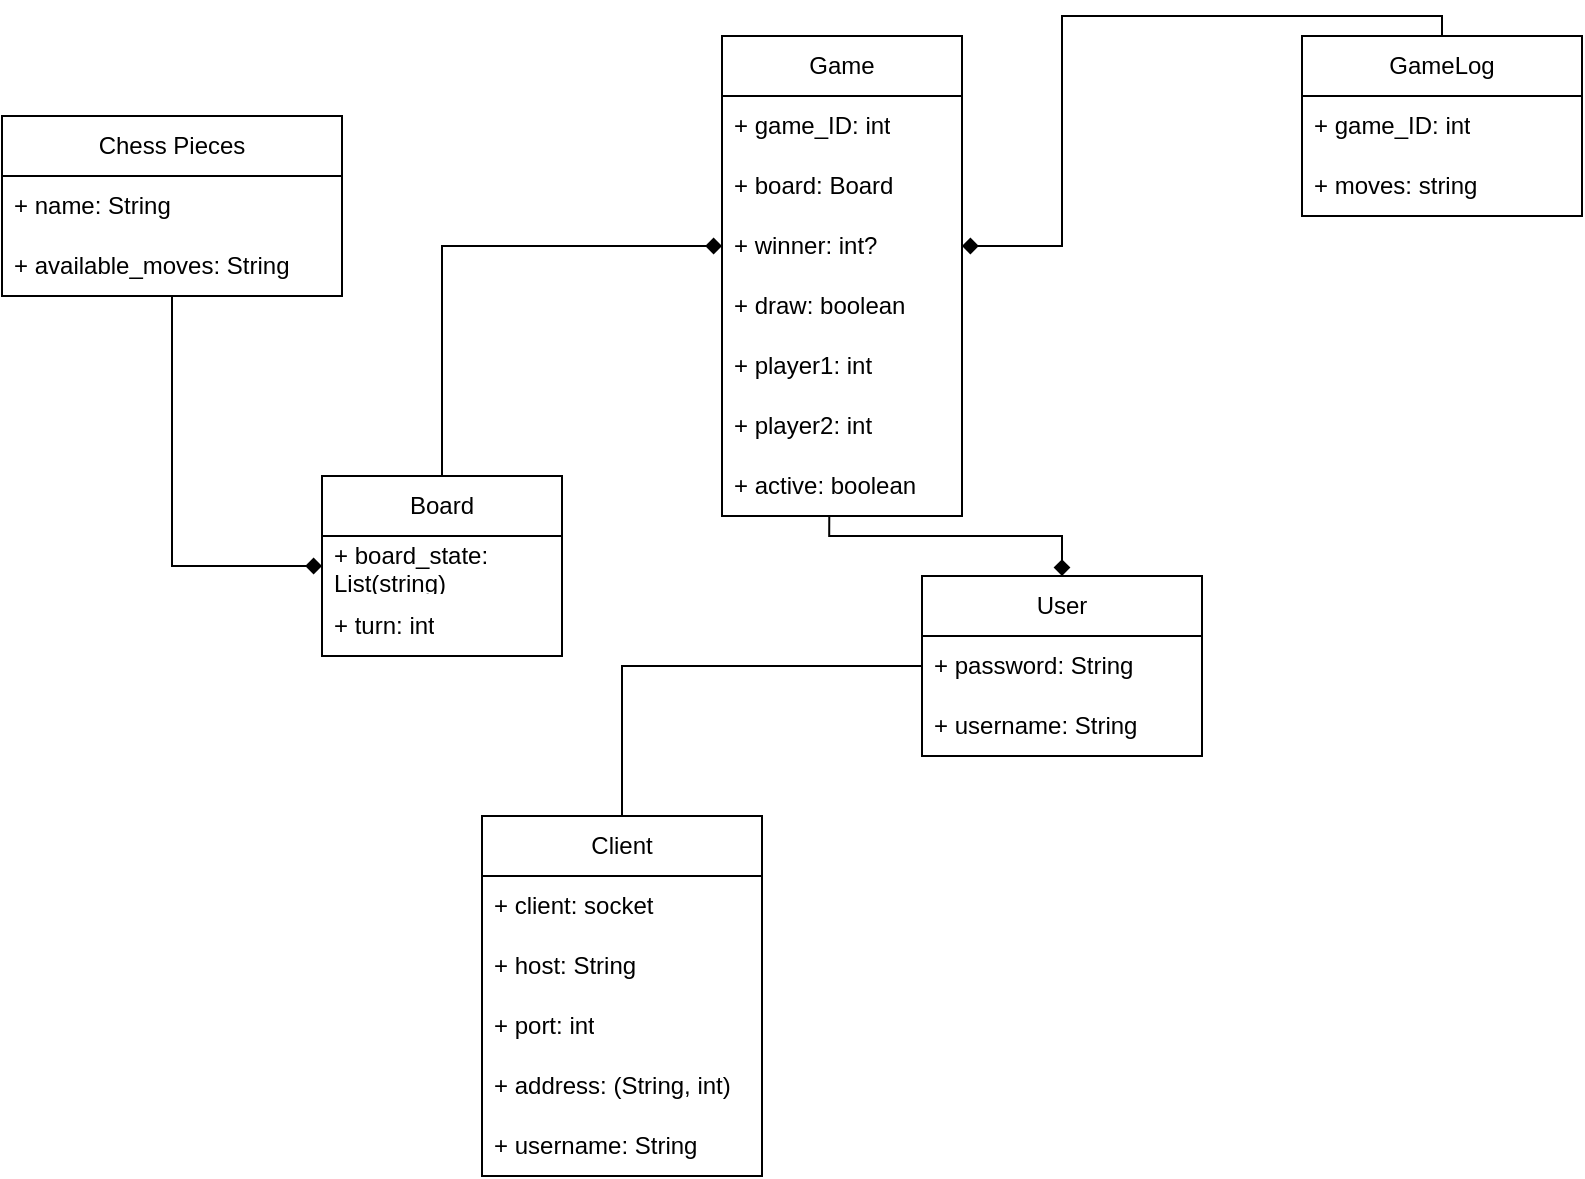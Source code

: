 <mxfile version="20.6.0" type="device"><diagram id="7uUFq4bRdRZwyGRK9Mv9" name="Page-1"><mxGraphModel dx="828" dy="720" grid="1" gridSize="10" guides="1" tooltips="1" connect="1" arrows="1" fold="1" page="1" pageScale="1" pageWidth="850" pageHeight="1100" math="0" shadow="0"><root><mxCell id="0"/><mxCell id="1" parent="0"/><mxCell id="R9Z2KMl9syC5v5YKR0ba-1" style="edgeStyle=orthogonalEdgeStyle;rounded=0;orthogonalLoop=1;jettySize=auto;html=1;endArrow=none;endFill=0;" edge="1" parent="1" source="RIGill2gcacmQcvyTNn8-17" target="RIGill2gcacmQcvyTNn8-31"><mxGeometry relative="1" as="geometry"/></mxCell><mxCell id="RIGill2gcacmQcvyTNn8-17" value="Client" style="swimlane;fontStyle=0;childLayout=stackLayout;horizontal=1;startSize=30;horizontalStack=0;resizeParent=1;resizeParentMax=0;resizeLast=0;collapsible=1;marginBottom=0;whiteSpace=wrap;html=1;" parent="1" vertex="1"><mxGeometry x="290" y="410" width="140" height="180" as="geometry"/></mxCell><mxCell id="RIGill2gcacmQcvyTNn8-18" value="+ client: socket" style="text;strokeColor=none;fillColor=none;align=left;verticalAlign=middle;spacingLeft=4;spacingRight=4;overflow=hidden;points=[[0,0.5],[1,0.5]];portConstraint=eastwest;rotatable=0;whiteSpace=wrap;html=1;" parent="RIGill2gcacmQcvyTNn8-17" vertex="1"><mxGeometry y="30" width="140" height="30" as="geometry"/></mxCell><mxCell id="RIGill2gcacmQcvyTNn8-19" value="+ host: String" style="text;strokeColor=none;fillColor=none;align=left;verticalAlign=middle;spacingLeft=4;spacingRight=4;overflow=hidden;points=[[0,0.5],[1,0.5]];portConstraint=eastwest;rotatable=0;whiteSpace=wrap;html=1;" parent="RIGill2gcacmQcvyTNn8-17" vertex="1"><mxGeometry y="60" width="140" height="30" as="geometry"/></mxCell><mxCell id="RIGill2gcacmQcvyTNn8-20" value="+ port: int" style="text;strokeColor=none;fillColor=none;align=left;verticalAlign=middle;spacingLeft=4;spacingRight=4;overflow=hidden;points=[[0,0.5],[1,0.5]];portConstraint=eastwest;rotatable=0;whiteSpace=wrap;html=1;" parent="RIGill2gcacmQcvyTNn8-17" vertex="1"><mxGeometry y="90" width="140" height="30" as="geometry"/></mxCell><mxCell id="RIGill2gcacmQcvyTNn8-26" value="+ address: (String, int)" style="text;strokeColor=none;fillColor=none;align=left;verticalAlign=middle;spacingLeft=4;spacingRight=4;overflow=hidden;points=[[0,0.5],[1,0.5]];portConstraint=eastwest;rotatable=0;whiteSpace=wrap;html=1;" parent="RIGill2gcacmQcvyTNn8-17" vertex="1"><mxGeometry y="120" width="140" height="30" as="geometry"/></mxCell><mxCell id="RIGill2gcacmQcvyTNn8-27" value="+ username: String" style="text;strokeColor=none;fillColor=none;align=left;verticalAlign=middle;spacingLeft=4;spacingRight=4;overflow=hidden;points=[[0,0.5],[1,0.5]];portConstraint=eastwest;rotatable=0;whiteSpace=wrap;html=1;" parent="RIGill2gcacmQcvyTNn8-17" vertex="1"><mxGeometry y="150" width="140" height="30" as="geometry"/></mxCell><mxCell id="RIGill2gcacmQcvyTNn8-78" style="edgeStyle=orthogonalEdgeStyle;rounded=0;orthogonalLoop=1;jettySize=auto;html=1;startArrow=diamond;startFill=1;endArrow=none;endFill=0;entryX=0.447;entryY=1;entryDx=0;entryDy=0;entryPerimeter=0;" parent="1" source="RIGill2gcacmQcvyTNn8-29" target="R9Z2KMl9syC5v5YKR0ba-2" edge="1"><mxGeometry relative="1" as="geometry"><mxPoint x="460" y="220" as="targetPoint"/><Array as="points"><mxPoint x="580" y="270"/><mxPoint x="464" y="270"/></Array></mxGeometry></mxCell><mxCell id="RIGill2gcacmQcvyTNn8-29" value="User" style="swimlane;fontStyle=0;childLayout=stackLayout;horizontal=1;startSize=30;horizontalStack=0;resizeParent=1;resizeParentMax=0;resizeLast=0;collapsible=1;marginBottom=0;whiteSpace=wrap;html=1;" parent="1" vertex="1"><mxGeometry x="510" y="290" width="140" height="90" as="geometry"/></mxCell><mxCell id="RIGill2gcacmQcvyTNn8-31" value="+ password: String" style="text;strokeColor=none;fillColor=none;align=left;verticalAlign=middle;spacingLeft=4;spacingRight=4;overflow=hidden;points=[[0,0.5],[1,0.5]];portConstraint=eastwest;rotatable=0;whiteSpace=wrap;html=1;" parent="RIGill2gcacmQcvyTNn8-29" vertex="1"><mxGeometry y="30" width="140" height="30" as="geometry"/></mxCell><mxCell id="RIGill2gcacmQcvyTNn8-44" value="+ username: String" style="text;strokeColor=none;fillColor=none;align=left;verticalAlign=middle;spacingLeft=4;spacingRight=4;overflow=hidden;points=[[0,0.5],[1,0.5]];portConstraint=eastwest;rotatable=0;whiteSpace=wrap;html=1;" parent="RIGill2gcacmQcvyTNn8-29" vertex="1"><mxGeometry y="60" width="140" height="30" as="geometry"/></mxCell><mxCell id="RIGill2gcacmQcvyTNn8-35" value="Game" style="swimlane;fontStyle=0;childLayout=stackLayout;horizontal=1;startSize=30;horizontalStack=0;resizeParent=1;resizeParentMax=0;resizeLast=0;collapsible=1;marginBottom=0;whiteSpace=wrap;html=1;" parent="1" vertex="1"><mxGeometry x="410" y="20" width="120" height="240" as="geometry"/></mxCell><mxCell id="RIGill2gcacmQcvyTNn8-37" value="+ game_ID: int" style="text;strokeColor=none;fillColor=none;align=left;verticalAlign=middle;spacingLeft=4;spacingRight=4;overflow=hidden;points=[[0,0.5],[1,0.5]];portConstraint=eastwest;rotatable=0;whiteSpace=wrap;html=1;" parent="RIGill2gcacmQcvyTNn8-35" vertex="1"><mxGeometry y="30" width="120" height="30" as="geometry"/></mxCell><mxCell id="RIGill2gcacmQcvyTNn8-36" value="+ board: Board" style="text;strokeColor=none;fillColor=none;align=left;verticalAlign=middle;spacingLeft=4;spacingRight=4;overflow=hidden;points=[[0,0.5],[1,0.5]];portConstraint=eastwest;rotatable=0;whiteSpace=wrap;html=1;" parent="RIGill2gcacmQcvyTNn8-35" vertex="1"><mxGeometry y="60" width="120" height="30" as="geometry"/></mxCell><mxCell id="RIGill2gcacmQcvyTNn8-38" value="+ winner: int?" style="text;strokeColor=none;fillColor=none;align=left;verticalAlign=middle;spacingLeft=4;spacingRight=4;overflow=hidden;points=[[0,0.5],[1,0.5]];portConstraint=eastwest;rotatable=0;whiteSpace=wrap;html=1;" parent="RIGill2gcacmQcvyTNn8-35" vertex="1"><mxGeometry y="90" width="120" height="30" as="geometry"/></mxCell><mxCell id="RIGill2gcacmQcvyTNn8-47" value="+ draw: boolean" style="text;strokeColor=none;fillColor=none;align=left;verticalAlign=middle;spacingLeft=4;spacingRight=4;overflow=hidden;points=[[0,0.5],[1,0.5]];portConstraint=eastwest;rotatable=0;whiteSpace=wrap;html=1;" parent="RIGill2gcacmQcvyTNn8-35" vertex="1"><mxGeometry y="120" width="120" height="30" as="geometry"/></mxCell><mxCell id="RIGill2gcacmQcvyTNn8-51" value="+ player1: int" style="text;strokeColor=none;fillColor=none;align=left;verticalAlign=middle;spacingLeft=4;spacingRight=4;overflow=hidden;points=[[0,0.5],[1,0.5]];portConstraint=eastwest;rotatable=0;whiteSpace=wrap;html=1;" parent="RIGill2gcacmQcvyTNn8-35" vertex="1"><mxGeometry y="150" width="120" height="30" as="geometry"/></mxCell><mxCell id="RIGill2gcacmQcvyTNn8-52" value="+ player2: int" style="text;strokeColor=none;fillColor=none;align=left;verticalAlign=middle;spacingLeft=4;spacingRight=4;overflow=hidden;points=[[0,0.5],[1,0.5]];portConstraint=eastwest;rotatable=0;whiteSpace=wrap;html=1;" parent="RIGill2gcacmQcvyTNn8-35" vertex="1"><mxGeometry y="180" width="120" height="30" as="geometry"/></mxCell><mxCell id="R9Z2KMl9syC5v5YKR0ba-2" value="+ active: boolean" style="text;strokeColor=none;fillColor=none;align=left;verticalAlign=middle;spacingLeft=4;spacingRight=4;overflow=hidden;points=[[0,0.5],[1,0.5]];portConstraint=eastwest;rotatable=0;whiteSpace=wrap;html=1;" vertex="1" parent="RIGill2gcacmQcvyTNn8-35"><mxGeometry y="210" width="120" height="30" as="geometry"/></mxCell><mxCell id="RIGill2gcacmQcvyTNn8-53" value="Board" style="swimlane;fontStyle=0;childLayout=stackLayout;horizontal=1;startSize=30;horizontalStack=0;resizeParent=1;resizeParentMax=0;resizeLast=0;collapsible=1;marginBottom=0;whiteSpace=wrap;html=1;" parent="1" vertex="1"><mxGeometry x="210" y="240" width="120" height="90" as="geometry"/></mxCell><mxCell id="RIGill2gcacmQcvyTNn8-54" value="+ board_state: List(string)" style="text;strokeColor=none;fillColor=none;align=left;verticalAlign=middle;spacingLeft=4;spacingRight=4;overflow=hidden;points=[[0,0.5],[1,0.5]];portConstraint=eastwest;rotatable=0;whiteSpace=wrap;html=1;" parent="RIGill2gcacmQcvyTNn8-53" vertex="1"><mxGeometry y="30" width="120" height="30" as="geometry"/></mxCell><mxCell id="RIGill2gcacmQcvyTNn8-60" value="+ turn: int" style="text;strokeColor=none;fillColor=none;align=left;verticalAlign=middle;spacingLeft=4;spacingRight=4;overflow=hidden;points=[[0,0.5],[1,0.5]];portConstraint=eastwest;rotatable=0;whiteSpace=wrap;html=1;" parent="RIGill2gcacmQcvyTNn8-53" vertex="1"><mxGeometry y="60" width="120" height="30" as="geometry"/></mxCell><mxCell id="RIGill2gcacmQcvyTNn8-62" style="edgeStyle=orthogonalEdgeStyle;rounded=0;orthogonalLoop=1;jettySize=auto;html=1;entryX=0.5;entryY=0;entryDx=0;entryDy=0;startArrow=diamond;startFill=1;endArrow=none;endFill=0;exitX=0;exitY=0.5;exitDx=0;exitDy=0;" parent="1" source="RIGill2gcacmQcvyTNn8-38" target="RIGill2gcacmQcvyTNn8-53" edge="1"><mxGeometry relative="1" as="geometry"><Array as="points"><mxPoint x="270" y="125"/></Array></mxGeometry></mxCell><mxCell id="RIGill2gcacmQcvyTNn8-64" value="GameLog" style="swimlane;fontStyle=0;childLayout=stackLayout;horizontal=1;startSize=30;horizontalStack=0;resizeParent=1;resizeParentMax=0;resizeLast=0;collapsible=1;marginBottom=0;whiteSpace=wrap;html=1;" parent="1" vertex="1"><mxGeometry x="700" y="20" width="140" height="90" as="geometry"/></mxCell><mxCell id="RIGill2gcacmQcvyTNn8-65" value="+ game_ID: int" style="text;strokeColor=none;fillColor=none;align=left;verticalAlign=middle;spacingLeft=4;spacingRight=4;overflow=hidden;points=[[0,0.5],[1,0.5]];portConstraint=eastwest;rotatable=0;whiteSpace=wrap;html=1;" parent="RIGill2gcacmQcvyTNn8-64" vertex="1"><mxGeometry y="30" width="140" height="30" as="geometry"/></mxCell><mxCell id="RIGill2gcacmQcvyTNn8-66" value="+ moves: string" style="text;strokeColor=none;fillColor=none;align=left;verticalAlign=middle;spacingLeft=4;spacingRight=4;overflow=hidden;points=[[0,0.5],[1,0.5]];portConstraint=eastwest;rotatable=0;whiteSpace=wrap;html=1;" parent="RIGill2gcacmQcvyTNn8-64" vertex="1"><mxGeometry y="60" width="140" height="30" as="geometry"/></mxCell><mxCell id="RIGill2gcacmQcvyTNn8-67" style="edgeStyle=orthogonalEdgeStyle;rounded=0;orthogonalLoop=1;jettySize=auto;html=1;startArrow=diamond;startFill=1;endArrow=none;endFill=0;exitX=1;exitY=0.5;exitDx=0;exitDy=0;" parent="1" source="RIGill2gcacmQcvyTNn8-38" target="RIGill2gcacmQcvyTNn8-64" edge="1"><mxGeometry relative="1" as="geometry"><mxPoint x="390" y="175" as="sourcePoint"/><mxPoint x="669.44" y="89.89" as="targetPoint"/><Array as="points"><mxPoint x="580" y="125"/><mxPoint x="580" y="10"/><mxPoint x="770" y="10"/></Array></mxGeometry></mxCell><mxCell id="RIGill2gcacmQcvyTNn8-76" style="edgeStyle=orthogonalEdgeStyle;rounded=0;orthogonalLoop=1;jettySize=auto;html=1;startArrow=none;startFill=0;endArrow=diamond;endFill=1;" parent="1" source="RIGill2gcacmQcvyTNn8-68" target="RIGill2gcacmQcvyTNn8-54" edge="1"><mxGeometry relative="1" as="geometry"/></mxCell><mxCell id="RIGill2gcacmQcvyTNn8-68" value="Chess Pieces" style="swimlane;fontStyle=0;childLayout=stackLayout;horizontal=1;startSize=30;horizontalStack=0;resizeParent=1;resizeParentMax=0;resizeLast=0;collapsible=1;marginBottom=0;whiteSpace=wrap;html=1;" parent="1" vertex="1"><mxGeometry x="50" y="60" width="170" height="90" as="geometry"/></mxCell><mxCell id="RIGill2gcacmQcvyTNn8-69" value="+ name: String" style="text;strokeColor=none;fillColor=none;align=left;verticalAlign=middle;spacingLeft=4;spacingRight=4;overflow=hidden;points=[[0,0.5],[1,0.5]];portConstraint=eastwest;rotatable=0;whiteSpace=wrap;html=1;" parent="RIGill2gcacmQcvyTNn8-68" vertex="1"><mxGeometry y="30" width="170" height="30" as="geometry"/></mxCell><mxCell id="RIGill2gcacmQcvyTNn8-75" value="+ available_moves: String" style="text;strokeColor=none;fillColor=none;align=left;verticalAlign=middle;spacingLeft=4;spacingRight=4;overflow=hidden;points=[[0,0.5],[1,0.5]];portConstraint=eastwest;rotatable=0;whiteSpace=wrap;html=1;" parent="RIGill2gcacmQcvyTNn8-68" vertex="1"><mxGeometry y="60" width="170" height="30" as="geometry"/></mxCell></root></mxGraphModel></diagram></mxfile>